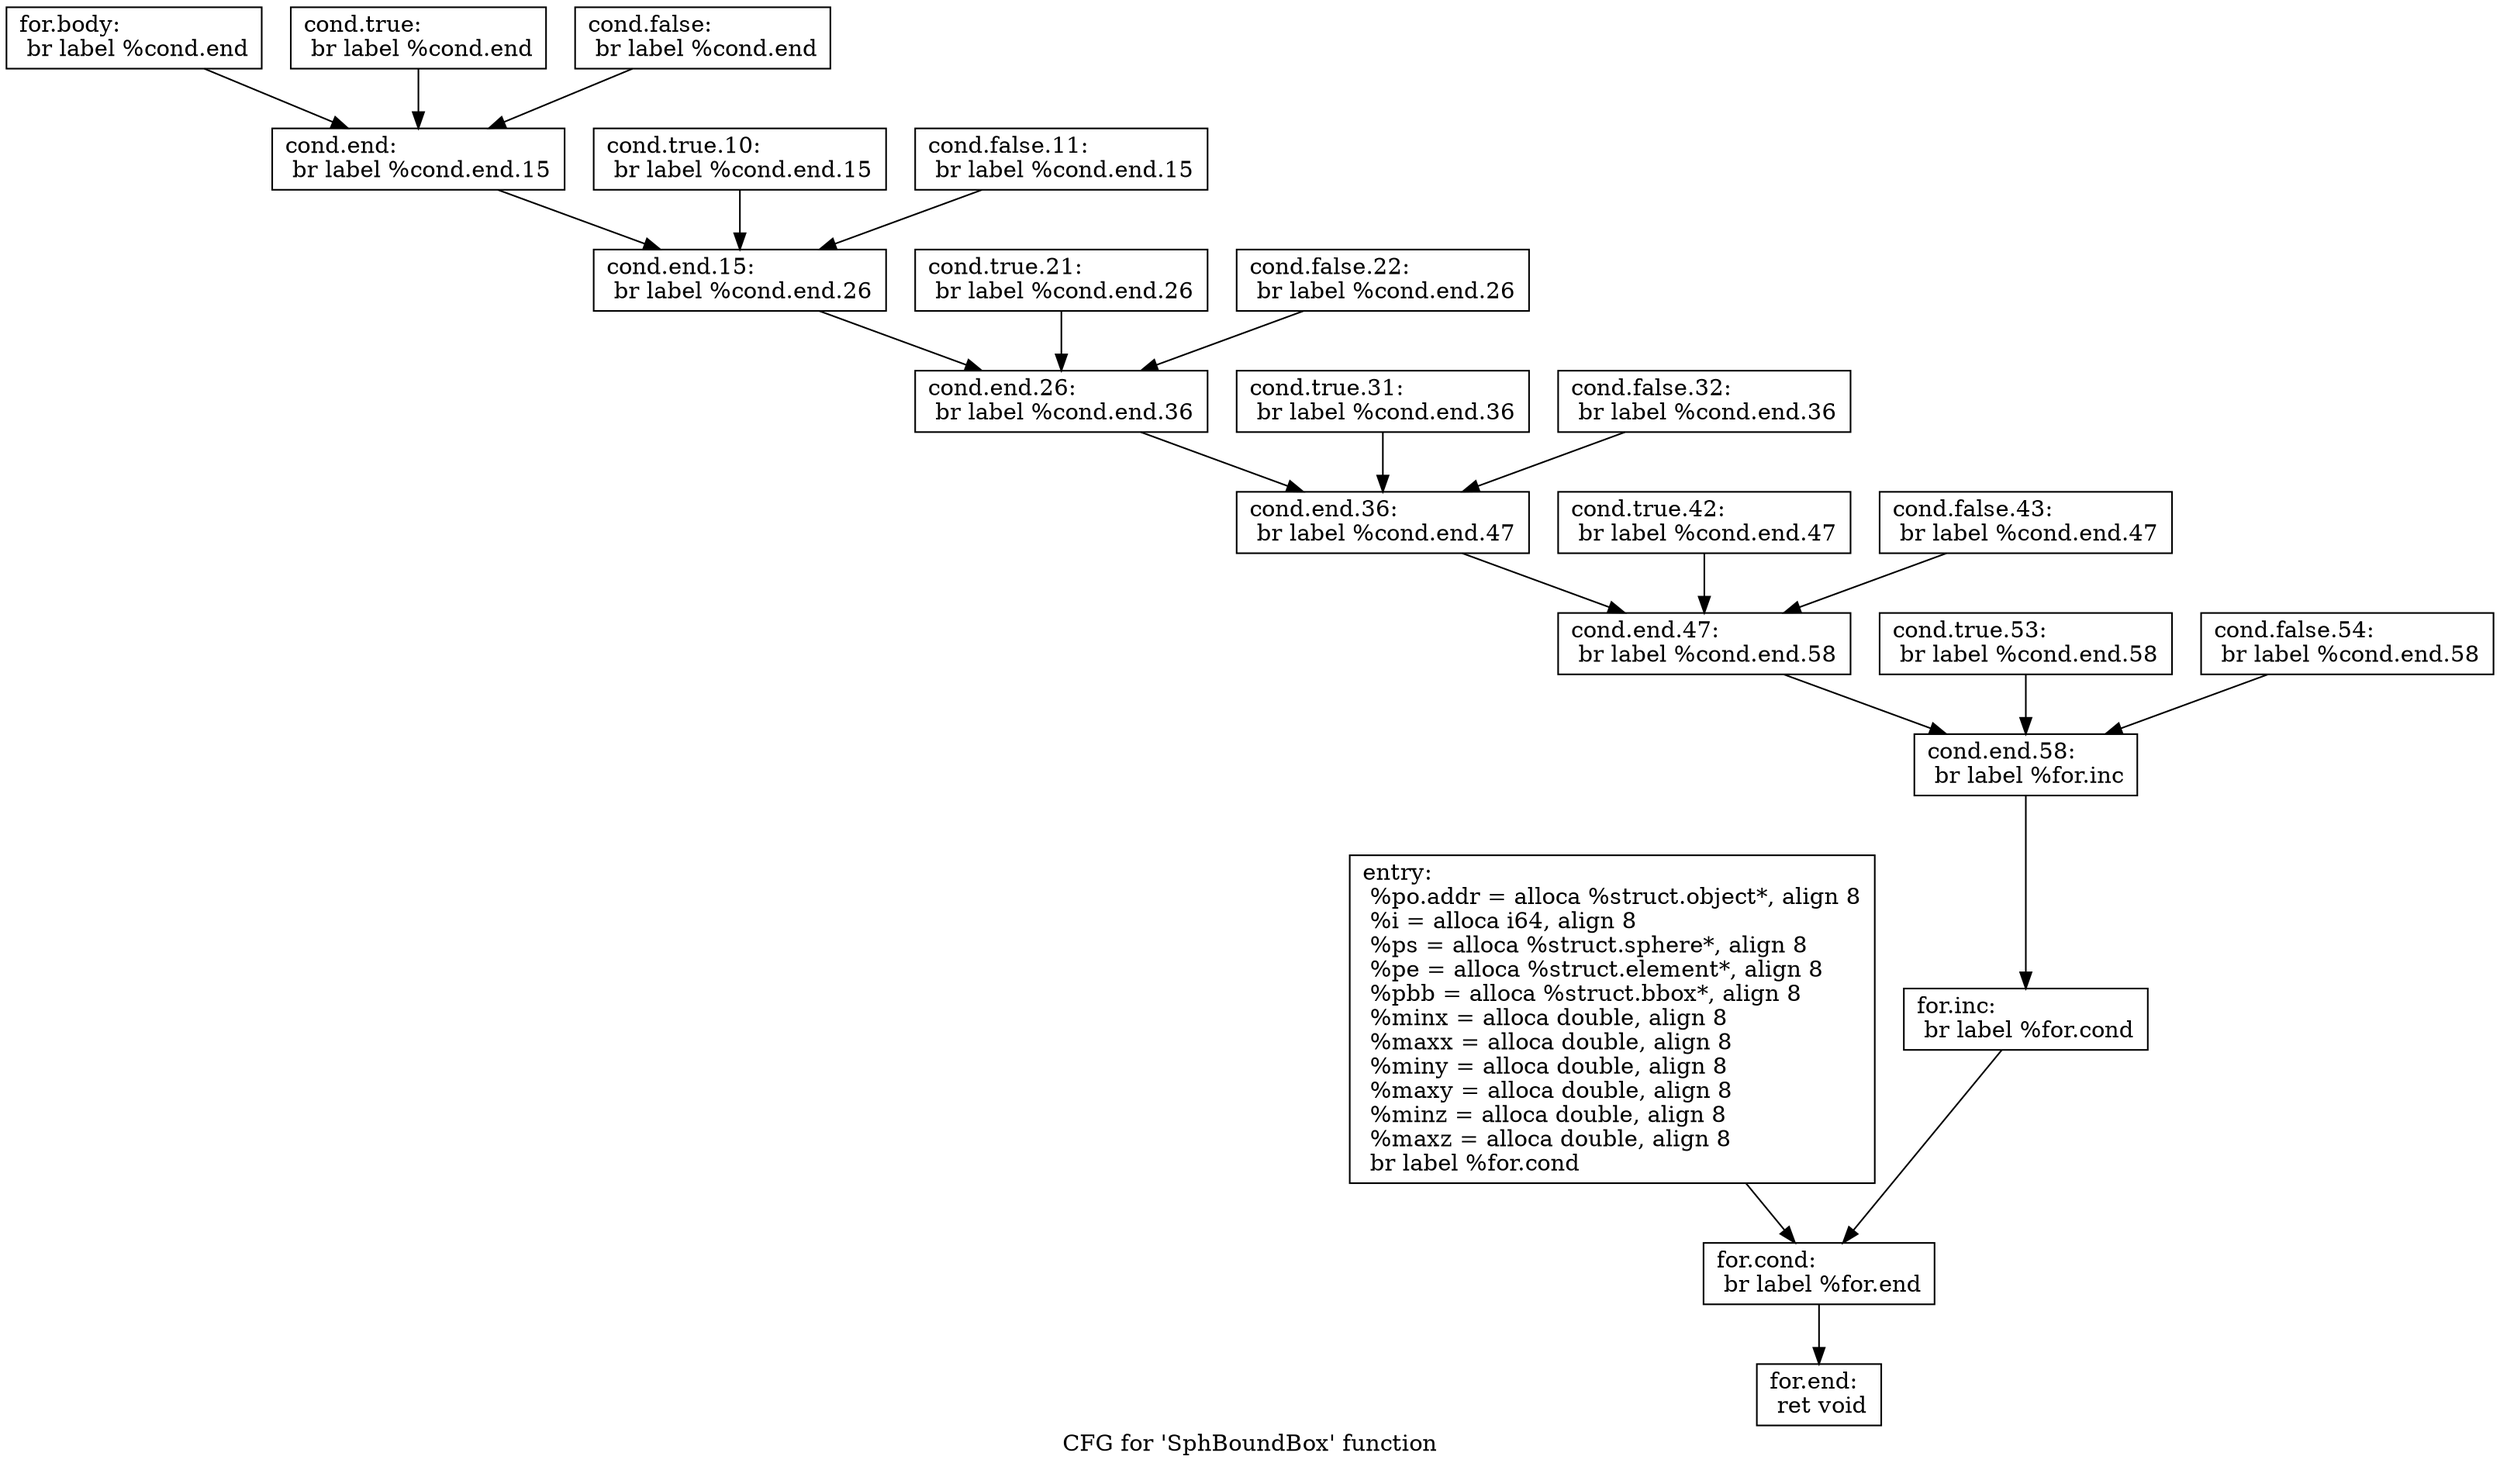 digraph "CFG for 'SphBoundBox' function" {
	label="CFG for 'SphBoundBox' function";

	Node0x6081870 [shape=record,label="{entry:\l  %po.addr = alloca %struct.object*, align 8\l  %i = alloca i64, align 8\l  %ps = alloca %struct.sphere*, align 8\l  %pe = alloca %struct.element*, align 8\l  %pbb = alloca %struct.bbox*, align 8\l  %minx = alloca double, align 8\l  %maxx = alloca double, align 8\l  %miny = alloca double, align 8\l  %maxy = alloca double, align 8\l  %minz = alloca double, align 8\l  %maxz = alloca double, align 8\l  br label %for.cond\l}"];
	Node0x6081870 -> Node0x60818c0;
	Node0x60818c0 [shape=record,label="{for.cond:                                         \l  br label %for.end\l}"];
	Node0x60818c0 -> Node0x6081f50;
	Node0x6081910 [shape=record,label="{for.body:                                         \l  br label %cond.end\l}"];
	Node0x6081910 -> Node0x6081a00;
	Node0x6081960 [shape=record,label="{cond.true:                                        \l  br label %cond.end\l}"];
	Node0x6081960 -> Node0x6081a00;
	Node0x60819b0 [shape=record,label="{cond.false:                                       \l  br label %cond.end\l}"];
	Node0x60819b0 -> Node0x6081a00;
	Node0x6081a00 [shape=record,label="{cond.end:                                         \l  br label %cond.end.15\l}"];
	Node0x6081a00 -> Node0x6081af0;
	Node0x6081a50 [shape=record,label="{cond.true.10:                                     \l  br label %cond.end.15\l}"];
	Node0x6081a50 -> Node0x6081af0;
	Node0x6081aa0 [shape=record,label="{cond.false.11:                                    \l  br label %cond.end.15\l}"];
	Node0x6081aa0 -> Node0x6081af0;
	Node0x6081af0 [shape=record,label="{cond.end.15:                                      \l  br label %cond.end.26\l}"];
	Node0x6081af0 -> Node0x6081be0;
	Node0x6081b40 [shape=record,label="{cond.true.21:                                     \l  br label %cond.end.26\l}"];
	Node0x6081b40 -> Node0x6081be0;
	Node0x6081b90 [shape=record,label="{cond.false.22:                                    \l  br label %cond.end.26\l}"];
	Node0x6081b90 -> Node0x6081be0;
	Node0x6081be0 [shape=record,label="{cond.end.26:                                      \l  br label %cond.end.36\l}"];
	Node0x6081be0 -> Node0x6081cd0;
	Node0x6081c30 [shape=record,label="{cond.true.31:                                     \l  br label %cond.end.36\l}"];
	Node0x6081c30 -> Node0x6081cd0;
	Node0x6081c80 [shape=record,label="{cond.false.32:                                    \l  br label %cond.end.36\l}"];
	Node0x6081c80 -> Node0x6081cd0;
	Node0x6081cd0 [shape=record,label="{cond.end.36:                                      \l  br label %cond.end.47\l}"];
	Node0x6081cd0 -> Node0x6081dc0;
	Node0x6081d20 [shape=record,label="{cond.true.42:                                     \l  br label %cond.end.47\l}"];
	Node0x6081d20 -> Node0x6081dc0;
	Node0x6081d70 [shape=record,label="{cond.false.43:                                    \l  br label %cond.end.47\l}"];
	Node0x6081d70 -> Node0x6081dc0;
	Node0x6081dc0 [shape=record,label="{cond.end.47:                                      \l  br label %cond.end.58\l}"];
	Node0x6081dc0 -> Node0x6081eb0;
	Node0x6081e10 [shape=record,label="{cond.true.53:                                     \l  br label %cond.end.58\l}"];
	Node0x6081e10 -> Node0x6081eb0;
	Node0x6081e60 [shape=record,label="{cond.false.54:                                    \l  br label %cond.end.58\l}"];
	Node0x6081e60 -> Node0x6081eb0;
	Node0x6081eb0 [shape=record,label="{cond.end.58:                                      \l  br label %for.inc\l}"];
	Node0x6081eb0 -> Node0x6081f00;
	Node0x6081f00 [shape=record,label="{for.inc:                                          \l  br label %for.cond\l}"];
	Node0x6081f00 -> Node0x60818c0;
	Node0x6081f50 [shape=record,label="{for.end:                                          \l  ret void\l}"];
}
